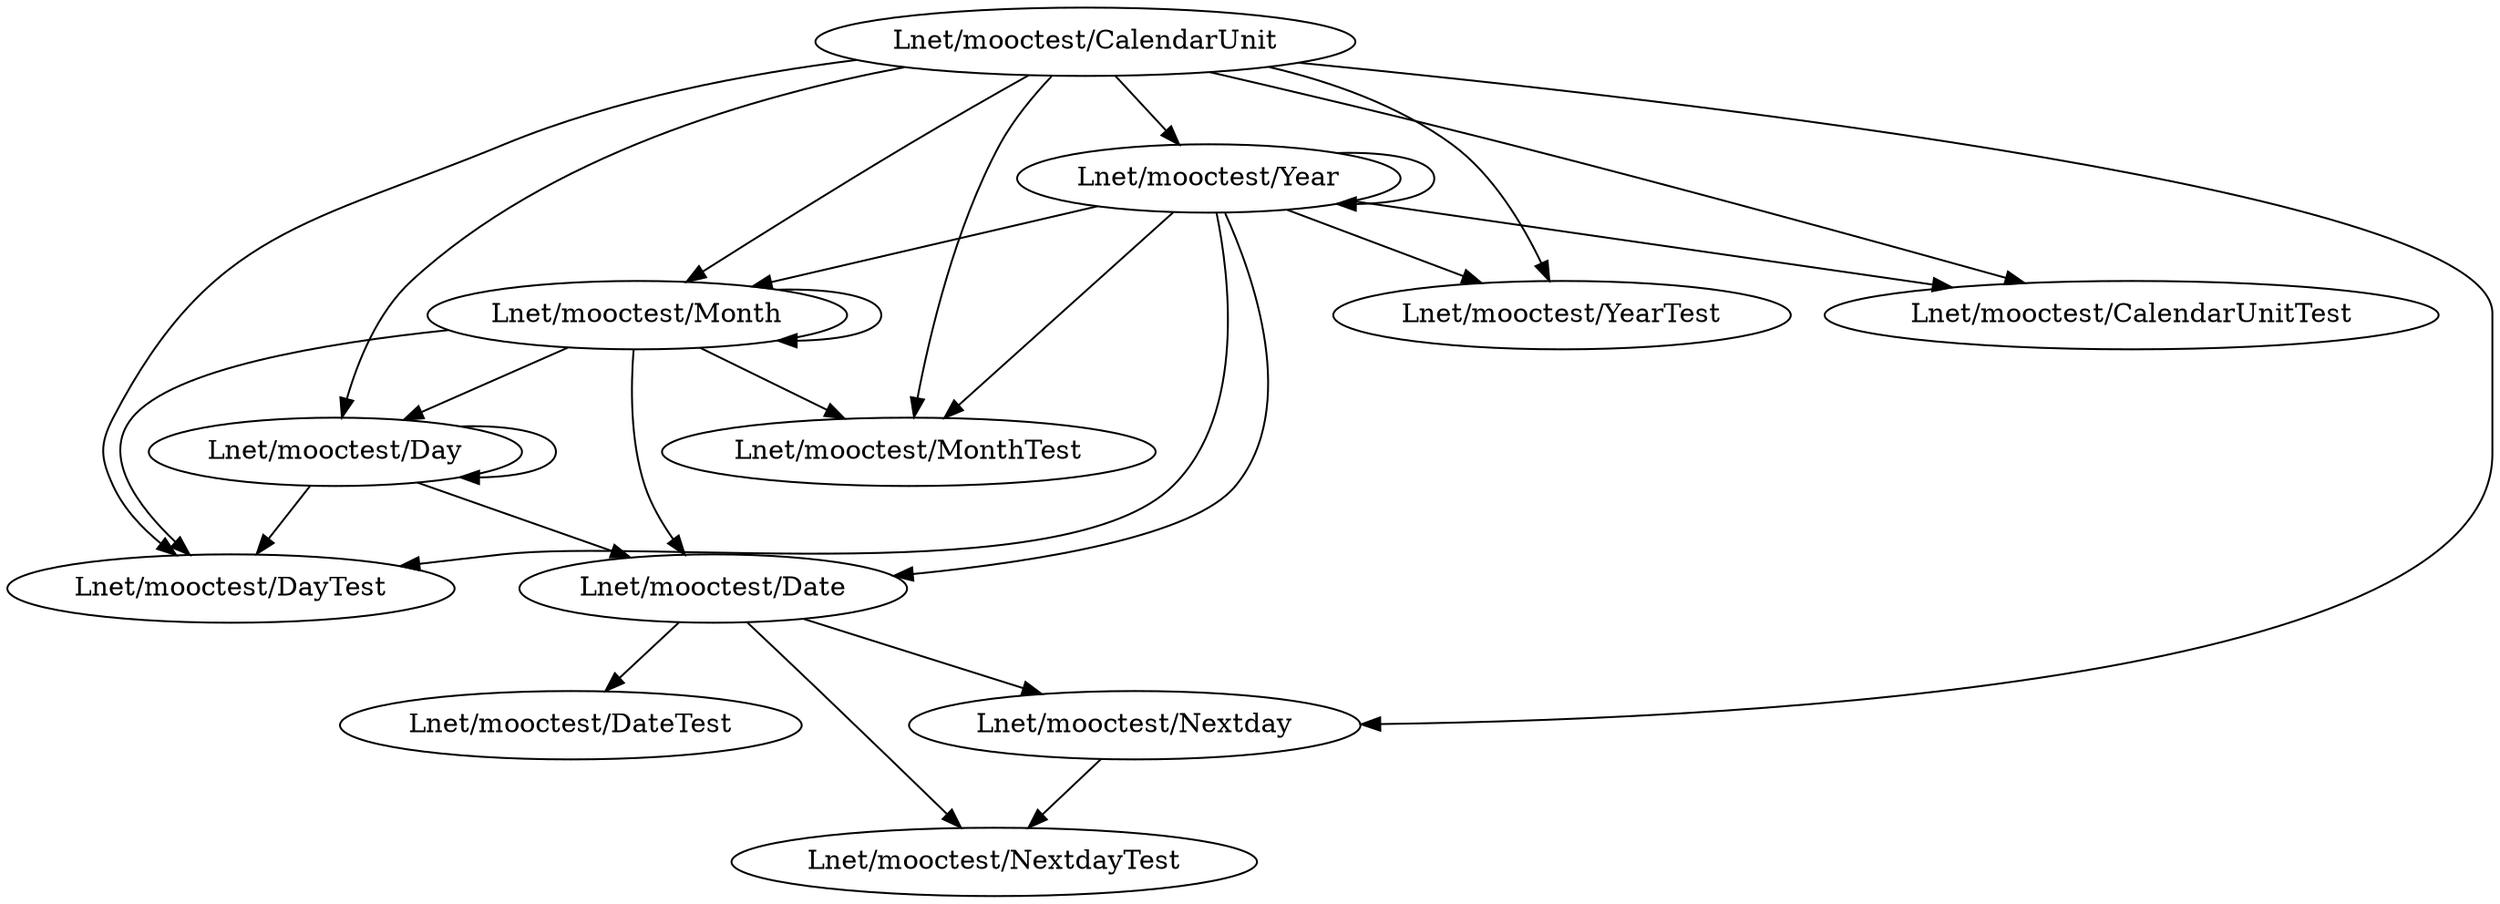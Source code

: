 digraph NextDay {
	"Lnet/mooctest/CalendarUnit" -> "Lnet/mooctest/Year";
	"Lnet/mooctest/CalendarUnit" -> "Lnet/mooctest/Month";
	"Lnet/mooctest/CalendarUnit" -> "Lnet/mooctest/YearTest";
	"Lnet/mooctest/CalendarUnit" -> "Lnet/mooctest/Day";
	"Lnet/mooctest/CalendarUnit" -> "Lnet/mooctest/CalendarUnitTest";
	"Lnet/mooctest/CalendarUnit" -> "Lnet/mooctest/Nextday";
	"Lnet/mooctest/CalendarUnit" -> "Lnet/mooctest/DayTest";
	"Lnet/mooctest/CalendarUnit" -> "Lnet/mooctest/MonthTest";
	"Lnet/mooctest/Year" -> "Lnet/mooctest/Year";
	"Lnet/mooctest/Year" -> "Lnet/mooctest/YearTest";
	"Lnet/mooctest/Year" -> "Lnet/mooctest/Month";
	"Lnet/mooctest/Year" -> "Lnet/mooctest/CalendarUnitTest";
	"Lnet/mooctest/Year" -> "Lnet/mooctest/Date";
	"Lnet/mooctest/Year" -> "Lnet/mooctest/DayTest";
	"Lnet/mooctest/Year" -> "Lnet/mooctest/MonthTest";
	"Lnet/mooctest/Month" -> "Lnet/mooctest/Month";
	"Lnet/mooctest/Month" -> "Lnet/mooctest/Day";
	"Lnet/mooctest/Month" -> "Lnet/mooctest/Date";
	"Lnet/mooctest/Month" -> "Lnet/mooctest/DayTest";
	"Lnet/mooctest/Month" -> "Lnet/mooctest/MonthTest";
	"Lnet/mooctest/Day" -> "Lnet/mooctest/Day";
	"Lnet/mooctest/Day" -> "Lnet/mooctest/Date";
	"Lnet/mooctest/Day" -> "Lnet/mooctest/DayTest";
	"Lnet/mooctest/Date" -> "Lnet/mooctest/DateTest";
	"Lnet/mooctest/Date" -> "Lnet/mooctest/Nextday";
	"Lnet/mooctest/Date" -> "Lnet/mooctest/NextdayTest";
	"Lnet/mooctest/Nextday" -> "Lnet/mooctest/NextdayTest";
}
